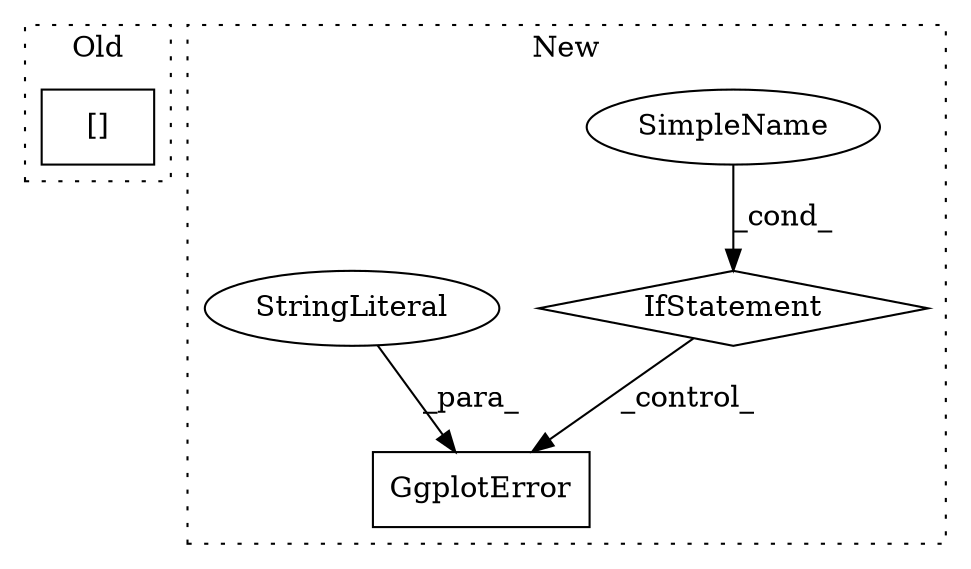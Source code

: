 digraph G {
subgraph cluster0 {
1 [label="[]" a="2" s="3447,3450" l="2,1" shape="box"];
label = "Old";
style="dotted";
}
subgraph cluster1 {
2 [label="GgplotError" a="32" s="4048,4092" l="12,1" shape="box"];
3 [label="IfStatement" a="25" s="3848,3906" l="4,2" shape="diamond"];
4 [label="SimpleName" a="42" s="" l="" shape="ellipse"];
5 [label="StringLiteral" a="45" s="4060" l="32" shape="ellipse"];
label = "New";
style="dotted";
}
3 -> 2 [label="_control_"];
4 -> 3 [label="_cond_"];
5 -> 2 [label="_para_"];
}